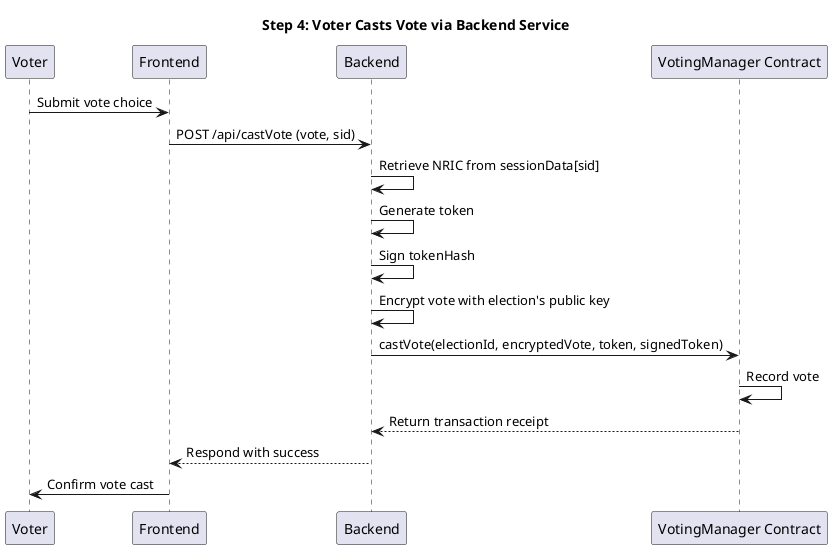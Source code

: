 @startuml
title Step 4: Voter Casts Vote via Backend Service

participant Voter
participant Frontend
participant Backend
participant "VotingManager Contract" as VotingManager

Voter -> Frontend: Submit vote choice
Frontend -> Backend: POST /api/castVote (vote, sid)
Backend -> Backend: Retrieve NRIC from sessionData[sid]
Backend -> Backend: Generate token
Backend -> Backend: Sign tokenHash
Backend -> Backend: Encrypt vote with election's public key
Backend -> VotingManager: castVote(electionId, encryptedVote, token, signedToken)
VotingManager -> VotingManager: Record vote
VotingManager --> Backend: Return transaction receipt
Backend --> Frontend: Respond with success
Frontend -> Voter: Confirm vote cast

@enduml
